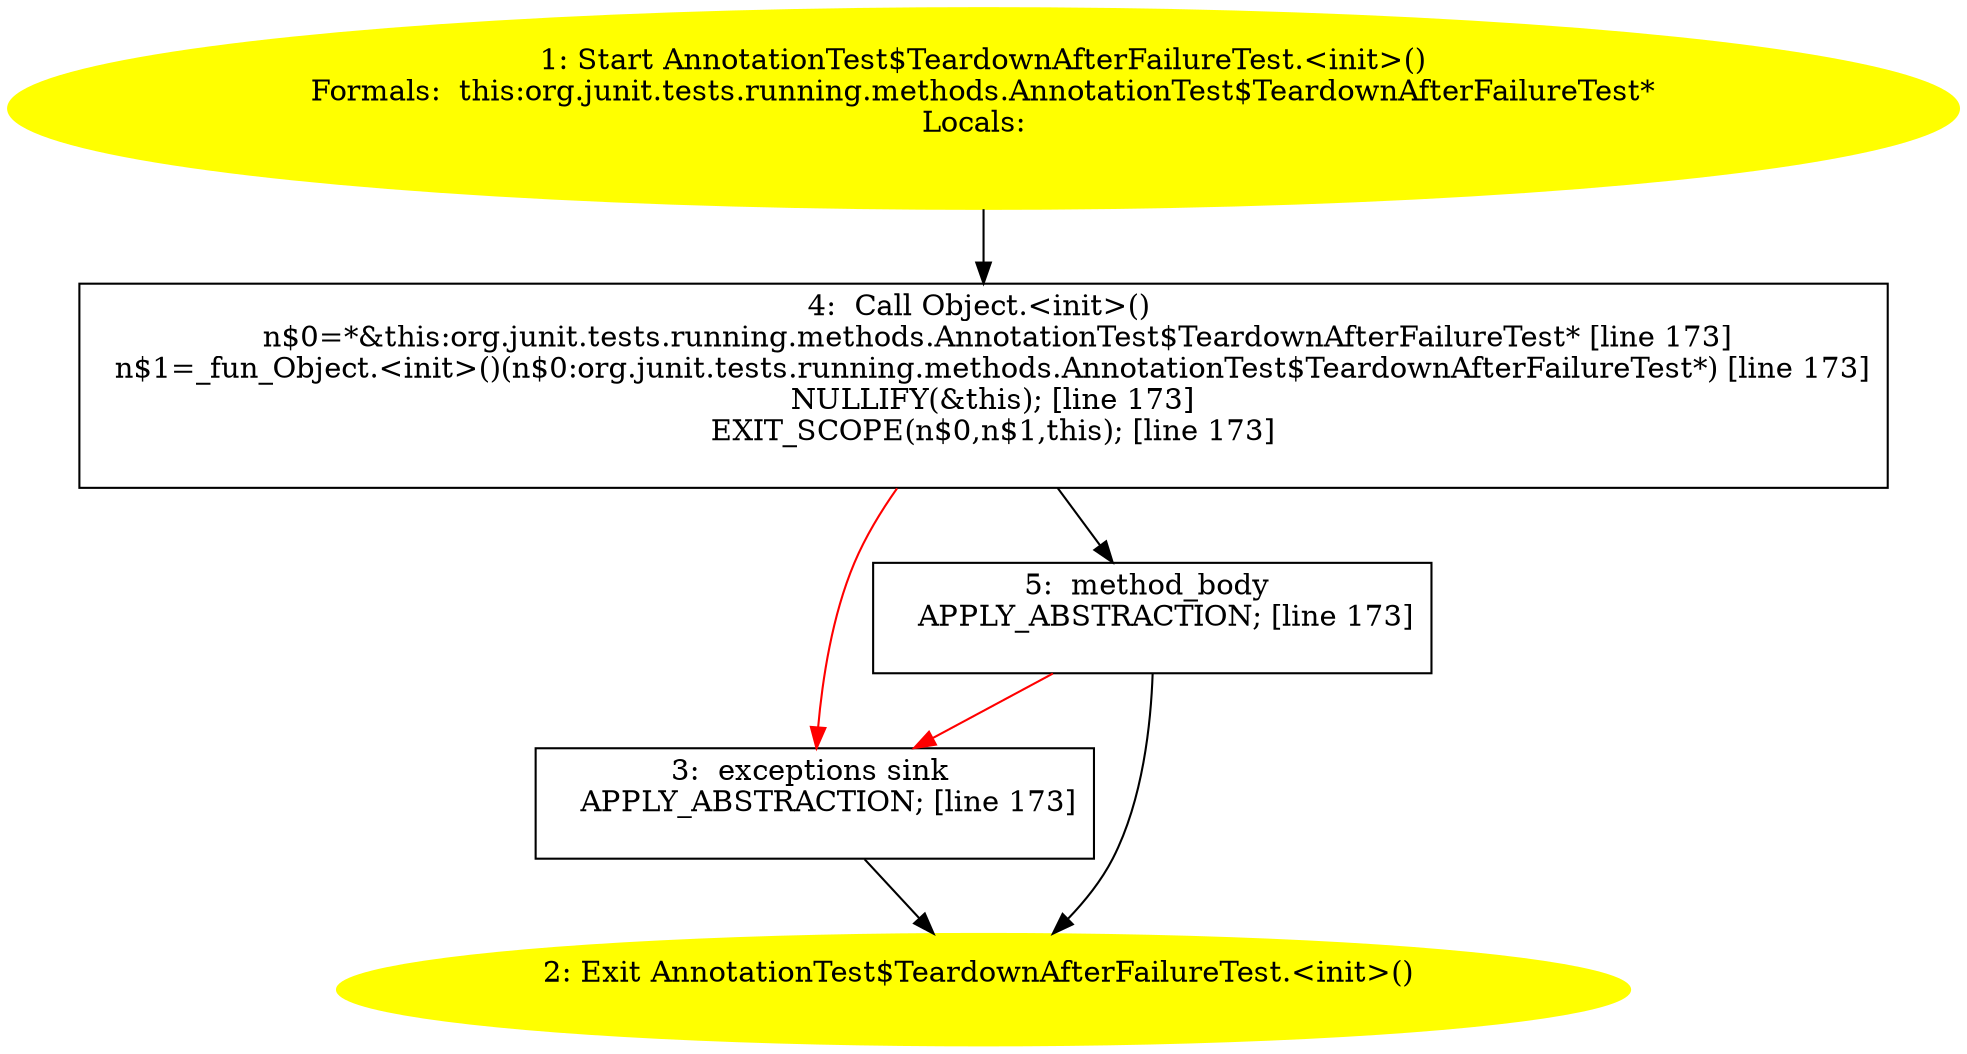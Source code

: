 /* @generated */
digraph cfg {
"org.junit.tests.running.methods.AnnotationTest$TeardownAfterFailureTest.<init>().383f6f5abaa8f3425644f85b88407b57_1" [label="1: Start AnnotationTest$TeardownAfterFailureTest.<init>()\nFormals:  this:org.junit.tests.running.methods.AnnotationTest$TeardownAfterFailureTest*\nLocals:  \n  " color=yellow style=filled]
	

	 "org.junit.tests.running.methods.AnnotationTest$TeardownAfterFailureTest.<init>().383f6f5abaa8f3425644f85b88407b57_1" -> "org.junit.tests.running.methods.AnnotationTest$TeardownAfterFailureTest.<init>().383f6f5abaa8f3425644f85b88407b57_4" ;
"org.junit.tests.running.methods.AnnotationTest$TeardownAfterFailureTest.<init>().383f6f5abaa8f3425644f85b88407b57_2" [label="2: Exit AnnotationTest$TeardownAfterFailureTest.<init>() \n  " color=yellow style=filled]
	

"org.junit.tests.running.methods.AnnotationTest$TeardownAfterFailureTest.<init>().383f6f5abaa8f3425644f85b88407b57_3" [label="3:  exceptions sink \n   APPLY_ABSTRACTION; [line 173]\n " shape="box"]
	

	 "org.junit.tests.running.methods.AnnotationTest$TeardownAfterFailureTest.<init>().383f6f5abaa8f3425644f85b88407b57_3" -> "org.junit.tests.running.methods.AnnotationTest$TeardownAfterFailureTest.<init>().383f6f5abaa8f3425644f85b88407b57_2" ;
"org.junit.tests.running.methods.AnnotationTest$TeardownAfterFailureTest.<init>().383f6f5abaa8f3425644f85b88407b57_4" [label="4:  Call Object.<init>() \n   n$0=*&this:org.junit.tests.running.methods.AnnotationTest$TeardownAfterFailureTest* [line 173]\n  n$1=_fun_Object.<init>()(n$0:org.junit.tests.running.methods.AnnotationTest$TeardownAfterFailureTest*) [line 173]\n  NULLIFY(&this); [line 173]\n  EXIT_SCOPE(n$0,n$1,this); [line 173]\n " shape="box"]
	

	 "org.junit.tests.running.methods.AnnotationTest$TeardownAfterFailureTest.<init>().383f6f5abaa8f3425644f85b88407b57_4" -> "org.junit.tests.running.methods.AnnotationTest$TeardownAfterFailureTest.<init>().383f6f5abaa8f3425644f85b88407b57_5" ;
	 "org.junit.tests.running.methods.AnnotationTest$TeardownAfterFailureTest.<init>().383f6f5abaa8f3425644f85b88407b57_4" -> "org.junit.tests.running.methods.AnnotationTest$TeardownAfterFailureTest.<init>().383f6f5abaa8f3425644f85b88407b57_3" [color="red" ];
"org.junit.tests.running.methods.AnnotationTest$TeardownAfterFailureTest.<init>().383f6f5abaa8f3425644f85b88407b57_5" [label="5:  method_body \n   APPLY_ABSTRACTION; [line 173]\n " shape="box"]
	

	 "org.junit.tests.running.methods.AnnotationTest$TeardownAfterFailureTest.<init>().383f6f5abaa8f3425644f85b88407b57_5" -> "org.junit.tests.running.methods.AnnotationTest$TeardownAfterFailureTest.<init>().383f6f5abaa8f3425644f85b88407b57_2" ;
	 "org.junit.tests.running.methods.AnnotationTest$TeardownAfterFailureTest.<init>().383f6f5abaa8f3425644f85b88407b57_5" -> "org.junit.tests.running.methods.AnnotationTest$TeardownAfterFailureTest.<init>().383f6f5abaa8f3425644f85b88407b57_3" [color="red" ];
}
